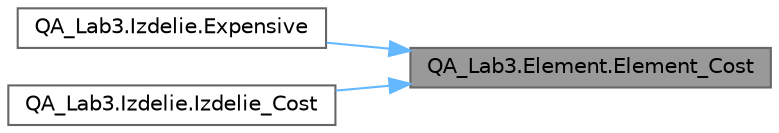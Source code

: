 digraph "QA_Lab3.Element.Element_Cost"
{
 // LATEX_PDF_SIZE
  bgcolor="transparent";
  edge [fontname=Helvetica,fontsize=10,labelfontname=Helvetica,labelfontsize=10];
  node [fontname=Helvetica,fontsize=10,shape=box,height=0.2,width=0.4];
  rankdir="RL";
  Node1 [id="Node000001",label="QA_Lab3.Element.Element_Cost",height=0.2,width=0.4,color="gray40", fillcolor="grey60", style="filled", fontcolor="black",tooltip="Метод вычисления стоимости элемента"];
  Node1 -> Node2 [id="edge1_Node000001_Node000002",dir="back",color="steelblue1",style="solid",tooltip=" "];
  Node2 [id="Node000002",label="QA_Lab3.Izdelie.Expensive",height=0.2,width=0.4,color="grey40", fillcolor="white", style="filled",URL="$class_q_a___lab3_1_1_izdelie_ad3f4c9fb85b251f5a3d5b65c491c9109.html#ad3f4c9fb85b251f5a3d5b65c491c9109",tooltip="Метод нахождения самого дорогого элемента в изделии."];
  Node1 -> Node3 [id="edge2_Node000001_Node000003",dir="back",color="steelblue1",style="solid",tooltip=" "];
  Node3 [id="Node000003",label="QA_Lab3.Izdelie.Izdelie_Cost",height=0.2,width=0.4,color="grey40", fillcolor="white", style="filled",URL="$class_q_a___lab3_1_1_izdelie_a67a597d418ccb937dd8d6e522bd11d65.html#a67a597d418ccb937dd8d6e522bd11d65",tooltip="Метод посчёта стоимости изделия."];
}
